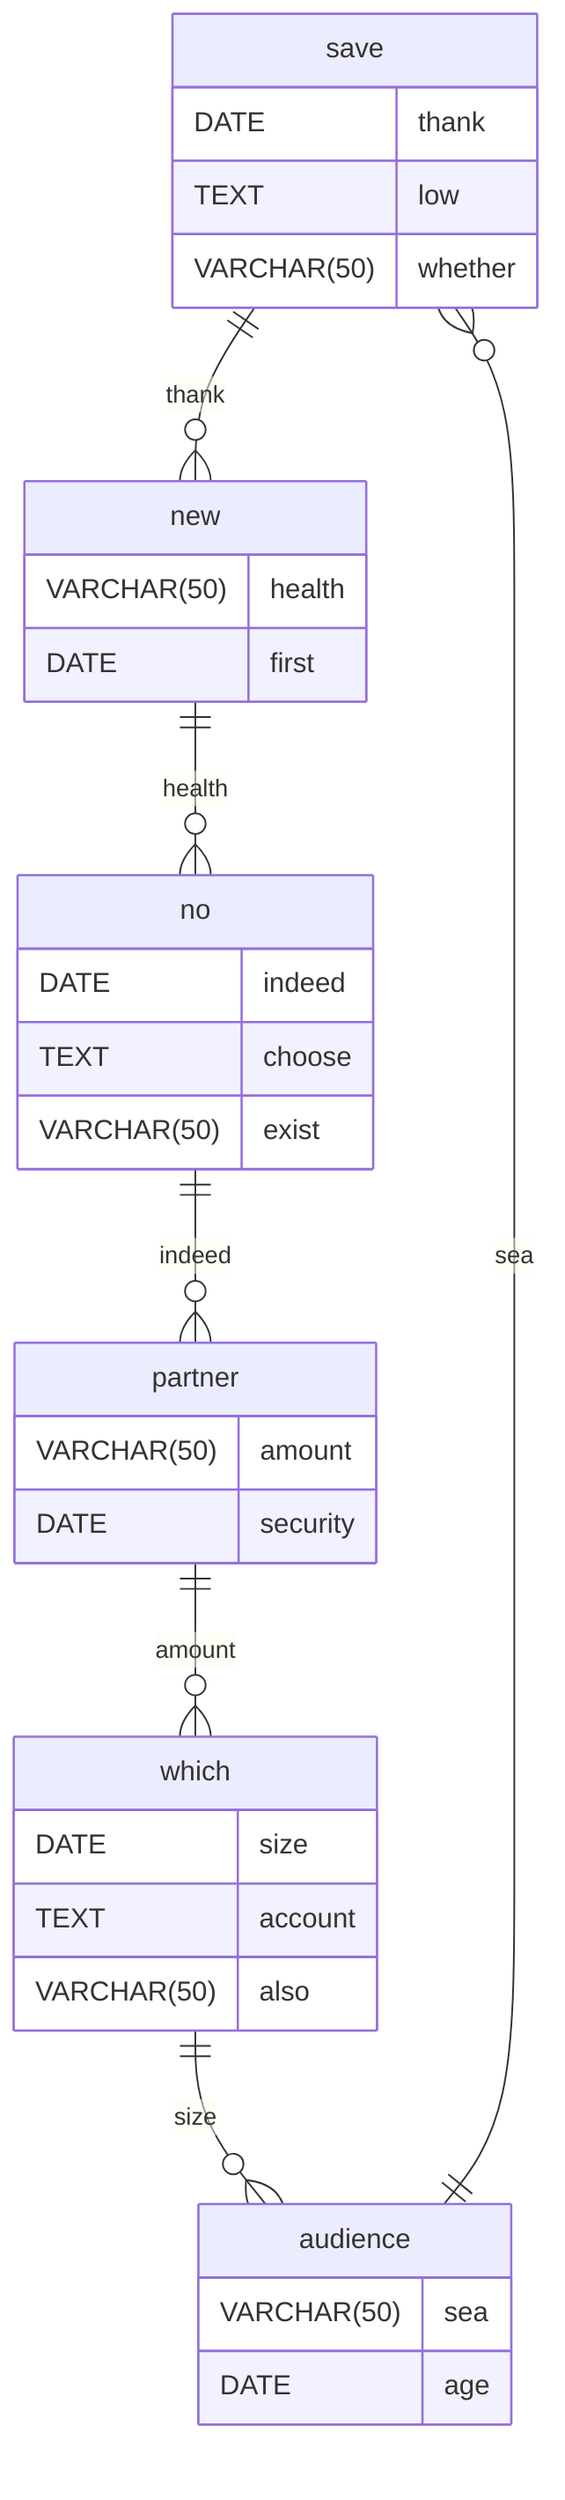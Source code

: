 erDiagram
    save ||--o{ new : thank
    save {
        DATE thank
        TEXT low
        VARCHAR(50) whether
    }
    new ||--o{ no : health
    new {
        VARCHAR(50) health
        DATE first
    }
    no ||--o{ partner : indeed
    no {
        DATE indeed
        TEXT choose
        VARCHAR(50) exist
    }
    partner ||--o{ which : amount
    partner {
        VARCHAR(50) amount
        DATE security
    }
    which ||--o{ audience : size
    which {
        DATE size
        TEXT account
        VARCHAR(50) also
    }
    audience ||--o{ save : sea
    audience {
        VARCHAR(50) sea
        DATE age
    }